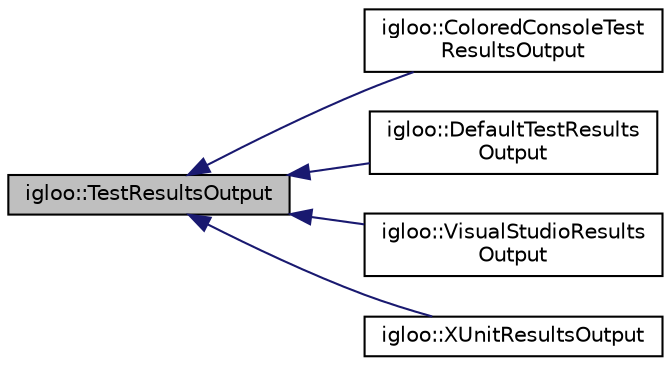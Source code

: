 digraph "igloo::TestResultsOutput"
{
 // INTERACTIVE_SVG=YES
  edge [fontname="Helvetica",fontsize="10",labelfontname="Helvetica",labelfontsize="10"];
  node [fontname="Helvetica",fontsize="10",shape=record];
  rankdir="LR";
  Node0 [label="igloo::TestResultsOutput",height=0.2,width=0.4,color="black", fillcolor="grey75", style="filled", fontcolor="black"];
  Node0 -> Node1 [dir="back",color="midnightblue",fontsize="10",style="solid",fontname="Helvetica"];
  Node1 [label="igloo::ColoredConsoleTest\lResultsOutput",height=0.2,width=0.4,color="black", fillcolor="white", style="filled",URL="$classigloo_1_1ColoredConsoleTestResultsOutput.html"];
  Node0 -> Node2 [dir="back",color="midnightblue",fontsize="10",style="solid",fontname="Helvetica"];
  Node2 [label="igloo::DefaultTestResults\lOutput",height=0.2,width=0.4,color="black", fillcolor="white", style="filled",URL="$classigloo_1_1DefaultTestResultsOutput.html"];
  Node0 -> Node3 [dir="back",color="midnightblue",fontsize="10",style="solid",fontname="Helvetica"];
  Node3 [label="igloo::VisualStudioResults\lOutput",height=0.2,width=0.4,color="black", fillcolor="white", style="filled",URL="$classigloo_1_1VisualStudioResultsOutput.html"];
  Node0 -> Node4 [dir="back",color="midnightblue",fontsize="10",style="solid",fontname="Helvetica"];
  Node4 [label="igloo::XUnitResultsOutput",height=0.2,width=0.4,color="black", fillcolor="white", style="filled",URL="$classigloo_1_1XUnitResultsOutput.html"];
}
